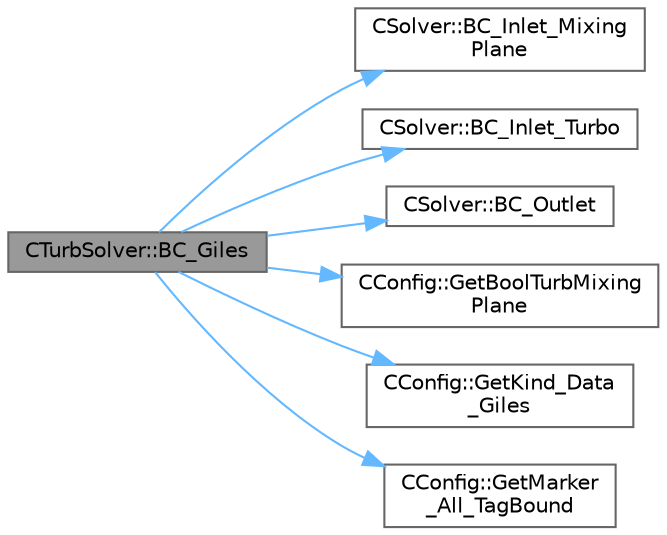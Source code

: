 digraph "CTurbSolver::BC_Giles"
{
 // LATEX_PDF_SIZE
  bgcolor="transparent";
  edge [fontname=Helvetica,fontsize=10,labelfontname=Helvetica,labelfontsize=10];
  node [fontname=Helvetica,fontsize=10,shape=box,height=0.2,width=0.4];
  rankdir="LR";
  Node1 [id="Node000001",label="CTurbSolver::BC_Giles",height=0.2,width=0.4,color="gray40", fillcolor="grey60", style="filled", fontcolor="black",tooltip="Impose via the residual the Euler wall boundary condition."];
  Node1 -> Node2 [id="edge1_Node000001_Node000002",color="steelblue1",style="solid",tooltip=" "];
  Node2 [id="Node000002",label="CSolver::BC_Inlet_Mixing\lPlane",height=0.2,width=0.4,color="grey40", fillcolor="white", style="filled",URL="$classCSolver.html#a9e13609a911e3479986a8d07584a25e8",tooltip="A virtual member."];
  Node1 -> Node3 [id="edge2_Node000001_Node000003",color="steelblue1",style="solid",tooltip=" "];
  Node3 [id="Node000003",label="CSolver::BC_Inlet_Turbo",height=0.2,width=0.4,color="grey40", fillcolor="white", style="filled",URL="$classCSolver.html#a7f1b00f2093b40c98760b58a8091e221",tooltip="A virtual member."];
  Node1 -> Node4 [id="edge3_Node000001_Node000004",color="steelblue1",style="solid",tooltip=" "];
  Node4 [id="Node000004",label="CSolver::BC_Outlet",height=0.2,width=0.4,color="grey40", fillcolor="white", style="filled",URL="$classCSolver.html#abe63c6057695d29b2c4d1a1f49c223a9",tooltip="A virtual member."];
  Node1 -> Node5 [id="edge4_Node000001_Node000005",color="steelblue1",style="solid",tooltip=" "];
  Node5 [id="Node000005",label="CConfig::GetBoolTurbMixing\lPlane",height=0.2,width=0.4,color="grey40", fillcolor="white", style="filled",URL="$classCConfig.html#a9bb635d8872f897a4013fc689faa41e4",tooltip="Verify if there is mixing plane interface specified from config file."];
  Node1 -> Node6 [id="edge5_Node000001_Node000006",color="steelblue1",style="solid",tooltip=" "];
  Node6 [id="Node000006",label="CConfig::GetKind_Data\l_Giles",height=0.2,width=0.4,color="grey40", fillcolor="white", style="filled",URL="$classCConfig.html#a31881e198abedf14f815562917f6cb16",tooltip="Get Kind Data for the Giles BC."];
  Node1 -> Node7 [id="edge6_Node000001_Node000007",color="steelblue1",style="solid",tooltip=" "];
  Node7 [id="Node000007",label="CConfig::GetMarker\l_All_TagBound",height=0.2,width=0.4,color="grey40", fillcolor="white", style="filled",URL="$classCConfig.html#ab8c9c1f45950a29355be4ff357049440",tooltip="Get the index of the surface defined in the geometry file."];
}
